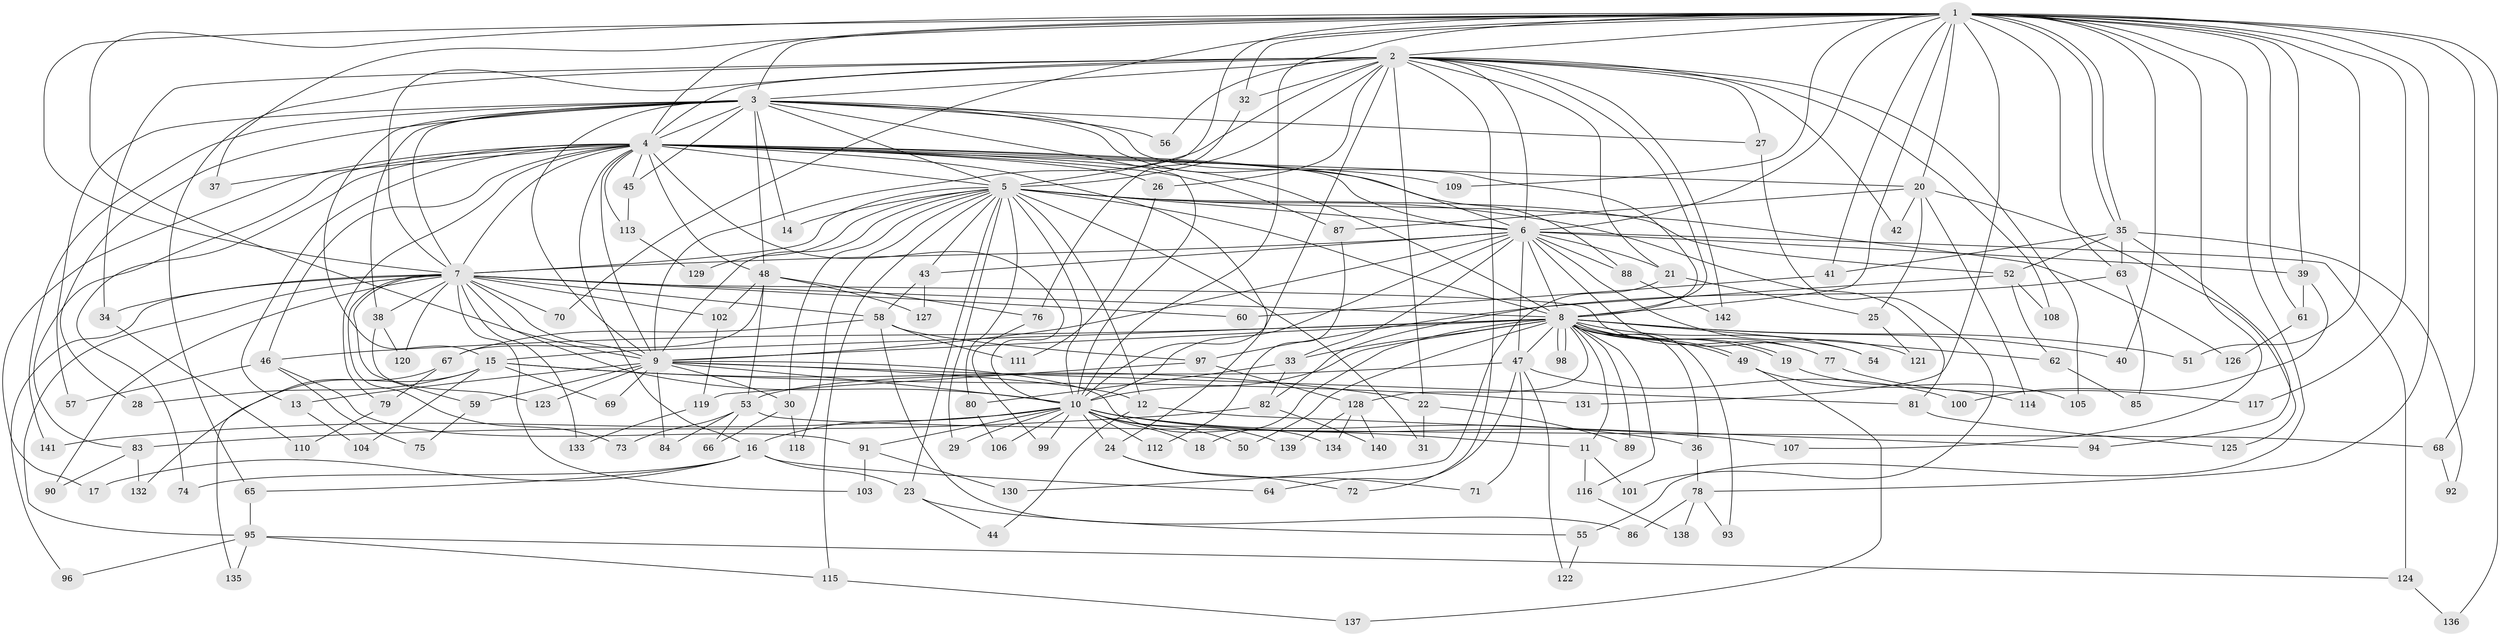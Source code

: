 // Generated by graph-tools (version 1.1) at 2025/14/03/09/25 04:14:02]
// undirected, 142 vertices, 309 edges
graph export_dot {
graph [start="1"]
  node [color=gray90,style=filled];
  1;
  2;
  3;
  4;
  5;
  6;
  7;
  8;
  9;
  10;
  11;
  12;
  13;
  14;
  15;
  16;
  17;
  18;
  19;
  20;
  21;
  22;
  23;
  24;
  25;
  26;
  27;
  28;
  29;
  30;
  31;
  32;
  33;
  34;
  35;
  36;
  37;
  38;
  39;
  40;
  41;
  42;
  43;
  44;
  45;
  46;
  47;
  48;
  49;
  50;
  51;
  52;
  53;
  54;
  55;
  56;
  57;
  58;
  59;
  60;
  61;
  62;
  63;
  64;
  65;
  66;
  67;
  68;
  69;
  70;
  71;
  72;
  73;
  74;
  75;
  76;
  77;
  78;
  79;
  80;
  81;
  82;
  83;
  84;
  85;
  86;
  87;
  88;
  89;
  90;
  91;
  92;
  93;
  94;
  95;
  96;
  97;
  98;
  99;
  100;
  101;
  102;
  103;
  104;
  105;
  106;
  107;
  108;
  109;
  110;
  111;
  112;
  113;
  114;
  115;
  116;
  117;
  118;
  119;
  120;
  121;
  122;
  123;
  124;
  125;
  126;
  127;
  128;
  129;
  130;
  131;
  132;
  133;
  134;
  135;
  136;
  137;
  138;
  139;
  140;
  141;
  142;
  1 -- 2;
  1 -- 3;
  1 -- 4;
  1 -- 5;
  1 -- 6;
  1 -- 7;
  1 -- 8;
  1 -- 9;
  1 -- 10;
  1 -- 20;
  1 -- 32;
  1 -- 35;
  1 -- 35;
  1 -- 37;
  1 -- 39;
  1 -- 40;
  1 -- 41;
  1 -- 51;
  1 -- 55;
  1 -- 61;
  1 -- 63;
  1 -- 68;
  1 -- 70;
  1 -- 78;
  1 -- 107;
  1 -- 109;
  1 -- 117;
  1 -- 131;
  1 -- 136;
  2 -- 3;
  2 -- 4;
  2 -- 5;
  2 -- 6;
  2 -- 7;
  2 -- 8;
  2 -- 9;
  2 -- 10;
  2 -- 21;
  2 -- 22;
  2 -- 26;
  2 -- 27;
  2 -- 32;
  2 -- 34;
  2 -- 42;
  2 -- 56;
  2 -- 65;
  2 -- 72;
  2 -- 105;
  2 -- 108;
  2 -- 142;
  3 -- 4;
  3 -- 5;
  3 -- 6;
  3 -- 7;
  3 -- 8;
  3 -- 9;
  3 -- 10;
  3 -- 14;
  3 -- 15;
  3 -- 27;
  3 -- 28;
  3 -- 38;
  3 -- 45;
  3 -- 48;
  3 -- 56;
  3 -- 57;
  3 -- 141;
  4 -- 5;
  4 -- 6;
  4 -- 7;
  4 -- 8;
  4 -- 9;
  4 -- 10;
  4 -- 13;
  4 -- 16;
  4 -- 17;
  4 -- 20;
  4 -- 24;
  4 -- 26;
  4 -- 37;
  4 -- 45;
  4 -- 46;
  4 -- 48;
  4 -- 74;
  4 -- 79;
  4 -- 83;
  4 -- 87;
  4 -- 88;
  4 -- 109;
  4 -- 113;
  5 -- 6;
  5 -- 7;
  5 -- 8;
  5 -- 9;
  5 -- 10;
  5 -- 12;
  5 -- 14;
  5 -- 23;
  5 -- 29;
  5 -- 30;
  5 -- 31;
  5 -- 43;
  5 -- 52;
  5 -- 80;
  5 -- 81;
  5 -- 115;
  5 -- 118;
  5 -- 126;
  5 -- 129;
  6 -- 7;
  6 -- 8;
  6 -- 9;
  6 -- 10;
  6 -- 21;
  6 -- 33;
  6 -- 39;
  6 -- 43;
  6 -- 47;
  6 -- 54;
  6 -- 88;
  6 -- 121;
  6 -- 124;
  7 -- 8;
  7 -- 9;
  7 -- 10;
  7 -- 34;
  7 -- 38;
  7 -- 58;
  7 -- 59;
  7 -- 60;
  7 -- 70;
  7 -- 73;
  7 -- 77;
  7 -- 90;
  7 -- 95;
  7 -- 96;
  7 -- 102;
  7 -- 103;
  7 -- 120;
  7 -- 133;
  8 -- 9;
  8 -- 10;
  8 -- 11;
  8 -- 15;
  8 -- 18;
  8 -- 19;
  8 -- 19;
  8 -- 33;
  8 -- 36;
  8 -- 40;
  8 -- 46;
  8 -- 47;
  8 -- 49;
  8 -- 49;
  8 -- 50;
  8 -- 51;
  8 -- 54;
  8 -- 62;
  8 -- 77;
  8 -- 89;
  8 -- 93;
  8 -- 98;
  8 -- 98;
  8 -- 116;
  8 -- 128;
  9 -- 10;
  9 -- 12;
  9 -- 13;
  9 -- 30;
  9 -- 59;
  9 -- 69;
  9 -- 81;
  9 -- 84;
  9 -- 123;
  9 -- 134;
  10 -- 11;
  10 -- 16;
  10 -- 18;
  10 -- 24;
  10 -- 29;
  10 -- 36;
  10 -- 50;
  10 -- 91;
  10 -- 99;
  10 -- 106;
  10 -- 107;
  10 -- 112;
  10 -- 139;
  10 -- 141;
  11 -- 101;
  11 -- 116;
  12 -- 44;
  12 -- 94;
  13 -- 104;
  15 -- 22;
  15 -- 28;
  15 -- 69;
  15 -- 104;
  15 -- 131;
  15 -- 132;
  16 -- 17;
  16 -- 23;
  16 -- 64;
  16 -- 65;
  16 -- 74;
  19 -- 105;
  20 -- 25;
  20 -- 42;
  20 -- 87;
  20 -- 114;
  20 -- 125;
  21 -- 25;
  21 -- 130;
  22 -- 31;
  22 -- 89;
  23 -- 44;
  23 -- 55;
  24 -- 71;
  24 -- 72;
  25 -- 121;
  26 -- 111;
  27 -- 101;
  30 -- 66;
  30 -- 118;
  32 -- 76;
  33 -- 80;
  33 -- 82;
  34 -- 110;
  35 -- 41;
  35 -- 52;
  35 -- 63;
  35 -- 92;
  35 -- 94;
  36 -- 78;
  38 -- 120;
  38 -- 123;
  39 -- 61;
  39 -- 100;
  41 -- 60;
  43 -- 58;
  43 -- 127;
  45 -- 113;
  46 -- 57;
  46 -- 75;
  46 -- 91;
  47 -- 53;
  47 -- 64;
  47 -- 71;
  47 -- 100;
  47 -- 122;
  48 -- 53;
  48 -- 67;
  48 -- 76;
  48 -- 102;
  48 -- 127;
  49 -- 114;
  49 -- 137;
  52 -- 62;
  52 -- 82;
  52 -- 108;
  53 -- 66;
  53 -- 68;
  53 -- 73;
  53 -- 84;
  55 -- 122;
  58 -- 67;
  58 -- 86;
  58 -- 97;
  58 -- 111;
  59 -- 75;
  61 -- 126;
  62 -- 85;
  63 -- 85;
  63 -- 97;
  65 -- 95;
  67 -- 79;
  67 -- 135;
  68 -- 92;
  76 -- 99;
  77 -- 117;
  78 -- 86;
  78 -- 93;
  78 -- 138;
  79 -- 110;
  80 -- 106;
  81 -- 125;
  82 -- 83;
  82 -- 140;
  83 -- 90;
  83 -- 132;
  87 -- 112;
  88 -- 142;
  91 -- 103;
  91 -- 130;
  95 -- 96;
  95 -- 115;
  95 -- 124;
  95 -- 135;
  97 -- 119;
  97 -- 128;
  102 -- 119;
  113 -- 129;
  115 -- 137;
  116 -- 138;
  119 -- 133;
  124 -- 136;
  128 -- 134;
  128 -- 139;
  128 -- 140;
}
